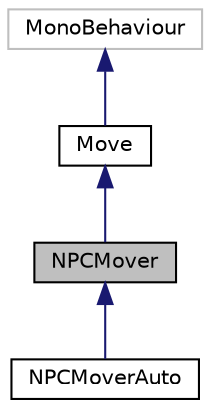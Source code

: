 digraph "NPCMover"
{
  edge [fontname="Helvetica",fontsize="10",labelfontname="Helvetica",labelfontsize="10"];
  node [fontname="Helvetica",fontsize="10",shape=record];
  Node0 [label="NPCMover",height=0.2,width=0.4,color="black", fillcolor="grey75", style="filled", fontcolor="black"];
  Node1 -> Node0 [dir="back",color="midnightblue",fontsize="10",style="solid",fontname="Helvetica"];
  Node1 [label="Move",height=0.2,width=0.4,color="black", fillcolor="white", style="filled",URL="$class_move.html"];
  Node2 -> Node1 [dir="back",color="midnightblue",fontsize="10",style="solid",fontname="Helvetica"];
  Node2 [label="MonoBehaviour",height=0.2,width=0.4,color="grey75", fillcolor="white", style="filled"];
  Node0 -> Node3 [dir="back",color="midnightblue",fontsize="10",style="solid",fontname="Helvetica"];
  Node3 [label="NPCMoverAuto",height=0.2,width=0.4,color="black", fillcolor="white", style="filled",URL="$class_n_p_c_mover_auto.html",tooltip="Specializes the NPCMover class allowing the user to set a path for the player to automatically move t..."];
}
